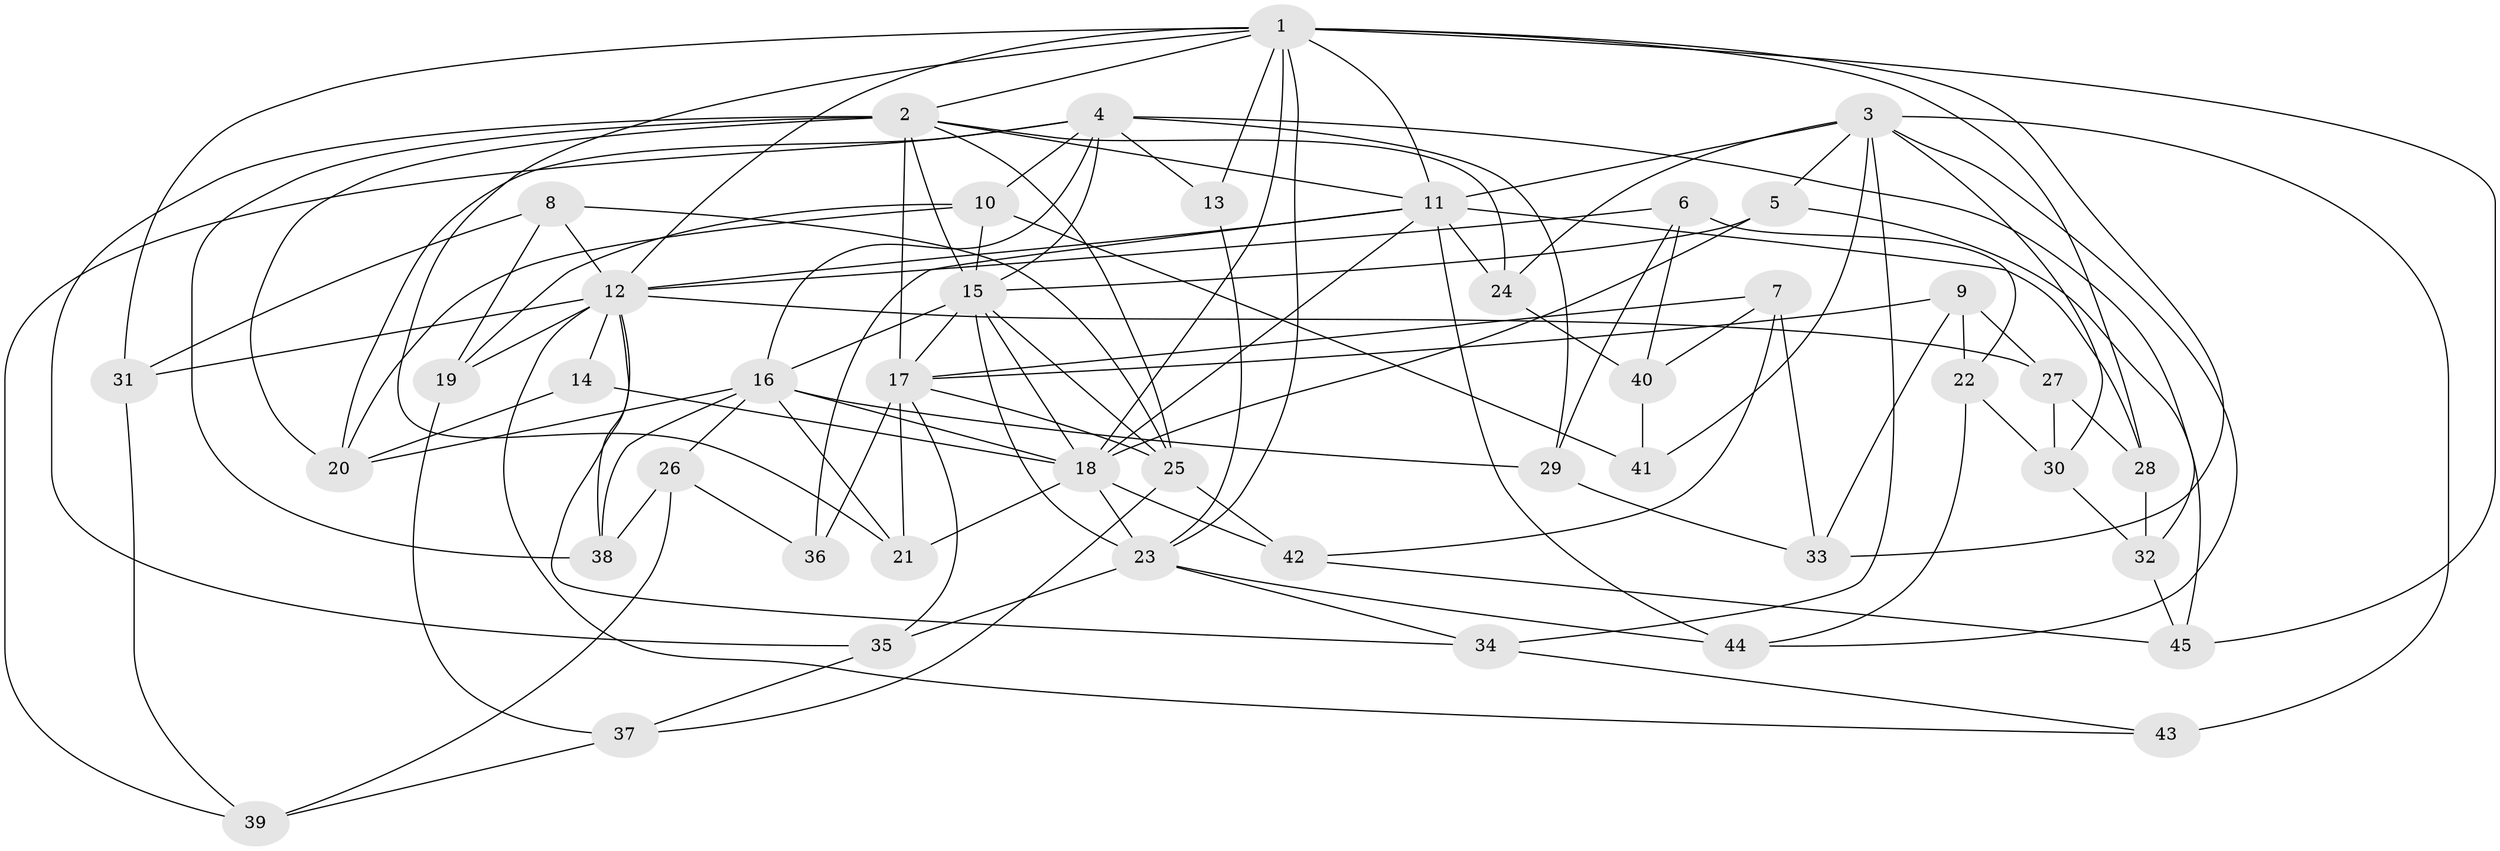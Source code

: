 // original degree distribution, {4: 1.0}
// Generated by graph-tools (version 1.1) at 2025/38/03/09/25 02:38:16]
// undirected, 45 vertices, 116 edges
graph export_dot {
graph [start="1"]
  node [color=gray90,style=filled];
  1;
  2;
  3;
  4;
  5;
  6;
  7;
  8;
  9;
  10;
  11;
  12;
  13;
  14;
  15;
  16;
  17;
  18;
  19;
  20;
  21;
  22;
  23;
  24;
  25;
  26;
  27;
  28;
  29;
  30;
  31;
  32;
  33;
  34;
  35;
  36;
  37;
  38;
  39;
  40;
  41;
  42;
  43;
  44;
  45;
  1 -- 2 [weight=1.0];
  1 -- 11 [weight=1.0];
  1 -- 12 [weight=1.0];
  1 -- 13 [weight=1.0];
  1 -- 18 [weight=2.0];
  1 -- 21 [weight=1.0];
  1 -- 23 [weight=1.0];
  1 -- 28 [weight=1.0];
  1 -- 31 [weight=1.0];
  1 -- 33 [weight=1.0];
  1 -- 45 [weight=1.0];
  2 -- 11 [weight=1.0];
  2 -- 15 [weight=1.0];
  2 -- 17 [weight=2.0];
  2 -- 20 [weight=1.0];
  2 -- 24 [weight=1.0];
  2 -- 25 [weight=1.0];
  2 -- 35 [weight=1.0];
  2 -- 38 [weight=1.0];
  3 -- 5 [weight=1.0];
  3 -- 11 [weight=1.0];
  3 -- 24 [weight=1.0];
  3 -- 30 [weight=1.0];
  3 -- 34 [weight=1.0];
  3 -- 41 [weight=2.0];
  3 -- 43 [weight=2.0];
  3 -- 44 [weight=1.0];
  4 -- 10 [weight=2.0];
  4 -- 13 [weight=2.0];
  4 -- 15 [weight=1.0];
  4 -- 16 [weight=1.0];
  4 -- 20 [weight=1.0];
  4 -- 29 [weight=1.0];
  4 -- 32 [weight=1.0];
  4 -- 39 [weight=1.0];
  5 -- 15 [weight=1.0];
  5 -- 18 [weight=1.0];
  5 -- 45 [weight=1.0];
  6 -- 12 [weight=1.0];
  6 -- 22 [weight=1.0];
  6 -- 29 [weight=1.0];
  6 -- 40 [weight=1.0];
  7 -- 17 [weight=1.0];
  7 -- 33 [weight=1.0];
  7 -- 40 [weight=1.0];
  7 -- 42 [weight=1.0];
  8 -- 12 [weight=1.0];
  8 -- 19 [weight=1.0];
  8 -- 25 [weight=1.0];
  8 -- 31 [weight=1.0];
  9 -- 17 [weight=1.0];
  9 -- 22 [weight=1.0];
  9 -- 27 [weight=1.0];
  9 -- 33 [weight=1.0];
  10 -- 15 [weight=1.0];
  10 -- 19 [weight=1.0];
  10 -- 20 [weight=1.0];
  10 -- 41 [weight=1.0];
  11 -- 12 [weight=1.0];
  11 -- 18 [weight=1.0];
  11 -- 24 [weight=1.0];
  11 -- 28 [weight=1.0];
  11 -- 36 [weight=2.0];
  11 -- 44 [weight=1.0];
  12 -- 14 [weight=2.0];
  12 -- 19 [weight=1.0];
  12 -- 27 [weight=1.0];
  12 -- 31 [weight=1.0];
  12 -- 34 [weight=1.0];
  12 -- 38 [weight=1.0];
  12 -- 43 [weight=1.0];
  13 -- 23 [weight=1.0];
  14 -- 18 [weight=1.0];
  14 -- 20 [weight=1.0];
  15 -- 16 [weight=2.0];
  15 -- 17 [weight=1.0];
  15 -- 18 [weight=2.0];
  15 -- 23 [weight=2.0];
  15 -- 25 [weight=1.0];
  16 -- 18 [weight=1.0];
  16 -- 20 [weight=2.0];
  16 -- 21 [weight=1.0];
  16 -- 26 [weight=1.0];
  16 -- 29 [weight=1.0];
  16 -- 38 [weight=1.0];
  17 -- 21 [weight=2.0];
  17 -- 25 [weight=3.0];
  17 -- 35 [weight=1.0];
  17 -- 36 [weight=1.0];
  18 -- 21 [weight=2.0];
  18 -- 23 [weight=1.0];
  18 -- 42 [weight=1.0];
  19 -- 37 [weight=1.0];
  22 -- 30 [weight=1.0];
  22 -- 44 [weight=1.0];
  23 -- 34 [weight=1.0];
  23 -- 35 [weight=1.0];
  23 -- 44 [weight=1.0];
  24 -- 40 [weight=1.0];
  25 -- 37 [weight=1.0];
  25 -- 42 [weight=1.0];
  26 -- 36 [weight=1.0];
  26 -- 38 [weight=1.0];
  26 -- 39 [weight=1.0];
  27 -- 28 [weight=1.0];
  27 -- 30 [weight=1.0];
  28 -- 32 [weight=1.0];
  29 -- 33 [weight=1.0];
  30 -- 32 [weight=1.0];
  31 -- 39 [weight=1.0];
  32 -- 45 [weight=1.0];
  34 -- 43 [weight=1.0];
  35 -- 37 [weight=1.0];
  37 -- 39 [weight=1.0];
  40 -- 41 [weight=1.0];
  42 -- 45 [weight=1.0];
}
